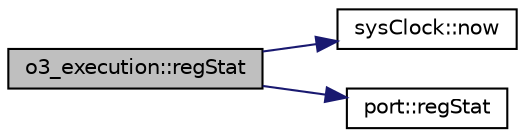 digraph G
{
  edge [fontname="Helvetica",fontsize="10",labelfontname="Helvetica",labelfontsize="10"];
  node [fontname="Helvetica",fontsize="10",shape=record];
  rankdir=LR;
  Node1 [label="o3_execution::regStat",height=0.2,width=0.4,color="black", fillcolor="grey75", style="filled" fontcolor="black"];
  Node1 -> Node2 [color="midnightblue",fontsize="10",style="solid",fontname="Helvetica"];
  Node2 [label="sysClock::now",height=0.2,width=0.4,color="black", fillcolor="white", style="filled",URL="$classsysClock.html#af027a57c8bc3d0dab4fe5a0f870b7d20"];
  Node1 -> Node3 [color="midnightblue",fontsize="10",style="solid",fontname="Helvetica"];
  Node3 [label="port::regStat",height=0.2,width=0.4,color="black", fillcolor="white", style="filled",URL="$classport.html#a966cfeb3b369ec22e8081275481abe32"];
}
